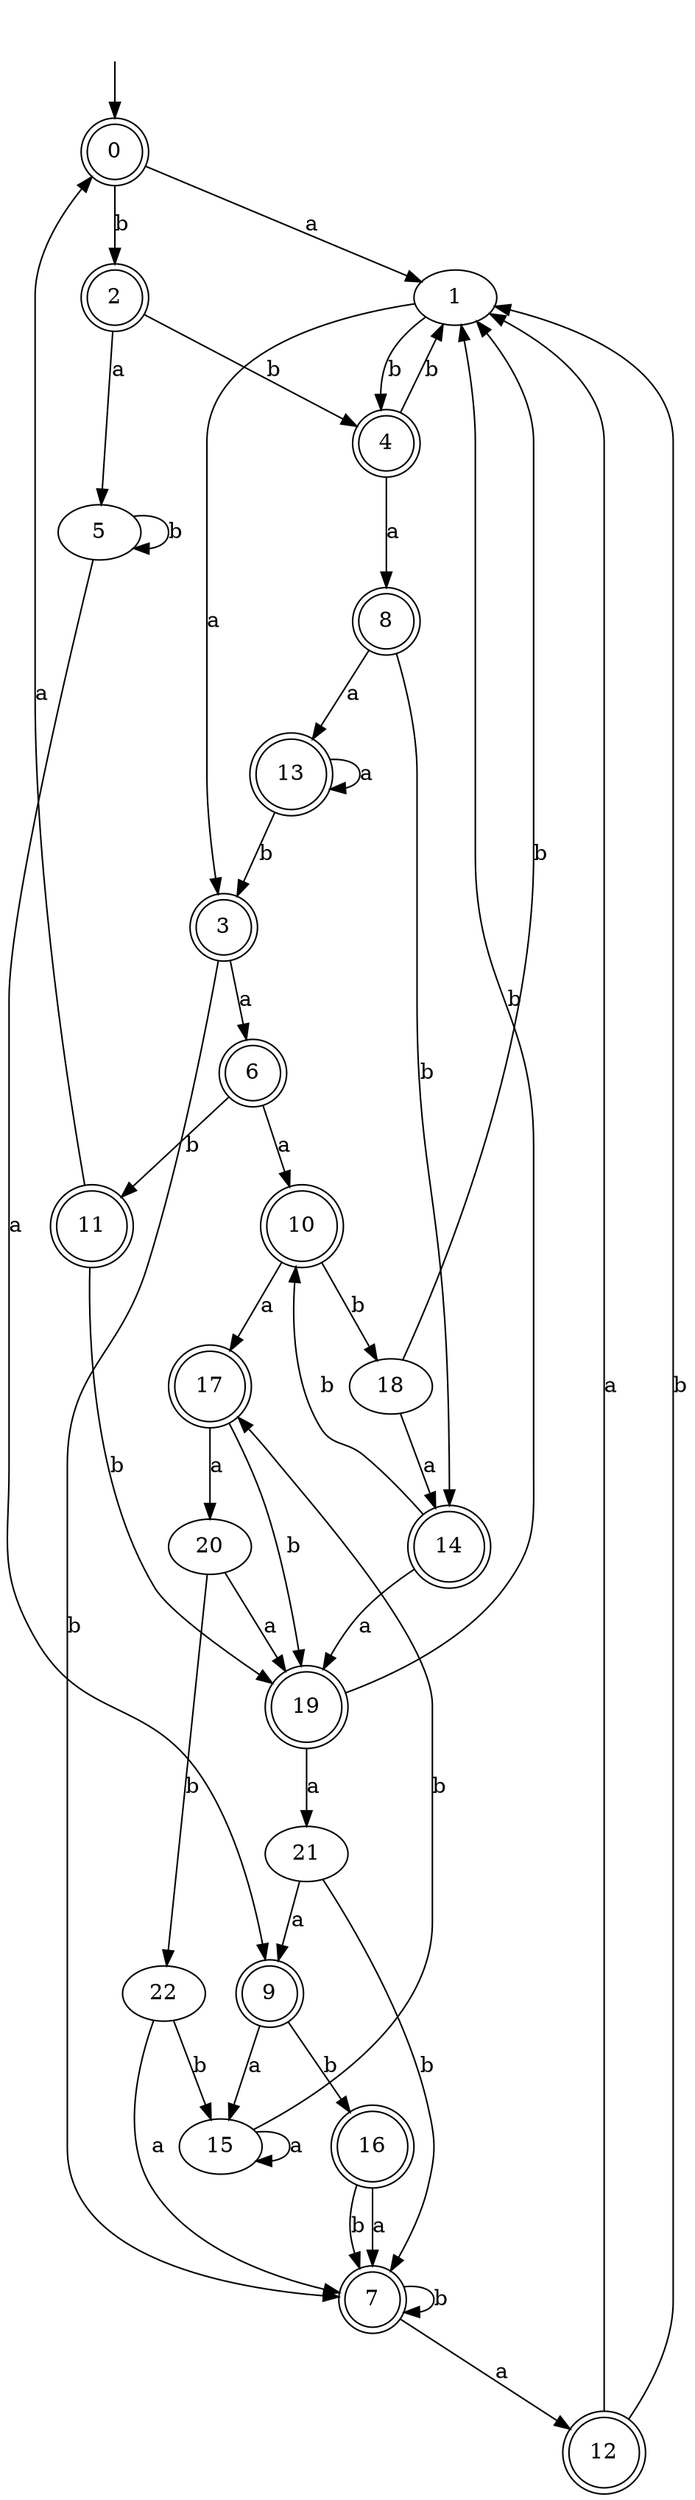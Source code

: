 digraph RandomDFA {
  __start0 [label="", shape=none];
  __start0 -> 0 [label=""];
  0 [shape=circle] [shape=doublecircle]
  0 -> 1 [label="a"]
  0 -> 2 [label="b"]
  1
  1 -> 3 [label="a"]
  1 -> 4 [label="b"]
  2 [shape=doublecircle]
  2 -> 5 [label="a"]
  2 -> 4 [label="b"]
  3 [shape=doublecircle]
  3 -> 6 [label="a"]
  3 -> 7 [label="b"]
  4 [shape=doublecircle]
  4 -> 8 [label="a"]
  4 -> 1 [label="b"]
  5
  5 -> 9 [label="a"]
  5 -> 5 [label="b"]
  6 [shape=doublecircle]
  6 -> 10 [label="a"]
  6 -> 11 [label="b"]
  7 [shape=doublecircle]
  7 -> 12 [label="a"]
  7 -> 7 [label="b"]
  8 [shape=doublecircle]
  8 -> 13 [label="a"]
  8 -> 14 [label="b"]
  9 [shape=doublecircle]
  9 -> 15 [label="a"]
  9 -> 16 [label="b"]
  10 [shape=doublecircle]
  10 -> 17 [label="a"]
  10 -> 18 [label="b"]
  11 [shape=doublecircle]
  11 -> 0 [label="a"]
  11 -> 19 [label="b"]
  12 [shape=doublecircle]
  12 -> 1 [label="a"]
  12 -> 1 [label="b"]
  13 [shape=doublecircle]
  13 -> 13 [label="a"]
  13 -> 3 [label="b"]
  14 [shape=doublecircle]
  14 -> 19 [label="a"]
  14 -> 10 [label="b"]
  15
  15 -> 15 [label="a"]
  15 -> 17 [label="b"]
  16 [shape=doublecircle]
  16 -> 7 [label="a"]
  16 -> 7 [label="b"]
  17 [shape=doublecircle]
  17 -> 20 [label="a"]
  17 -> 19 [label="b"]
  18
  18 -> 14 [label="a"]
  18 -> 1 [label="b"]
  19 [shape=doublecircle]
  19 -> 21 [label="a"]
  19 -> 1 [label="b"]
  20
  20 -> 19 [label="a"]
  20 -> 22 [label="b"]
  21
  21 -> 9 [label="a"]
  21 -> 7 [label="b"]
  22
  22 -> 7 [label="a"]
  22 -> 15 [label="b"]
}
